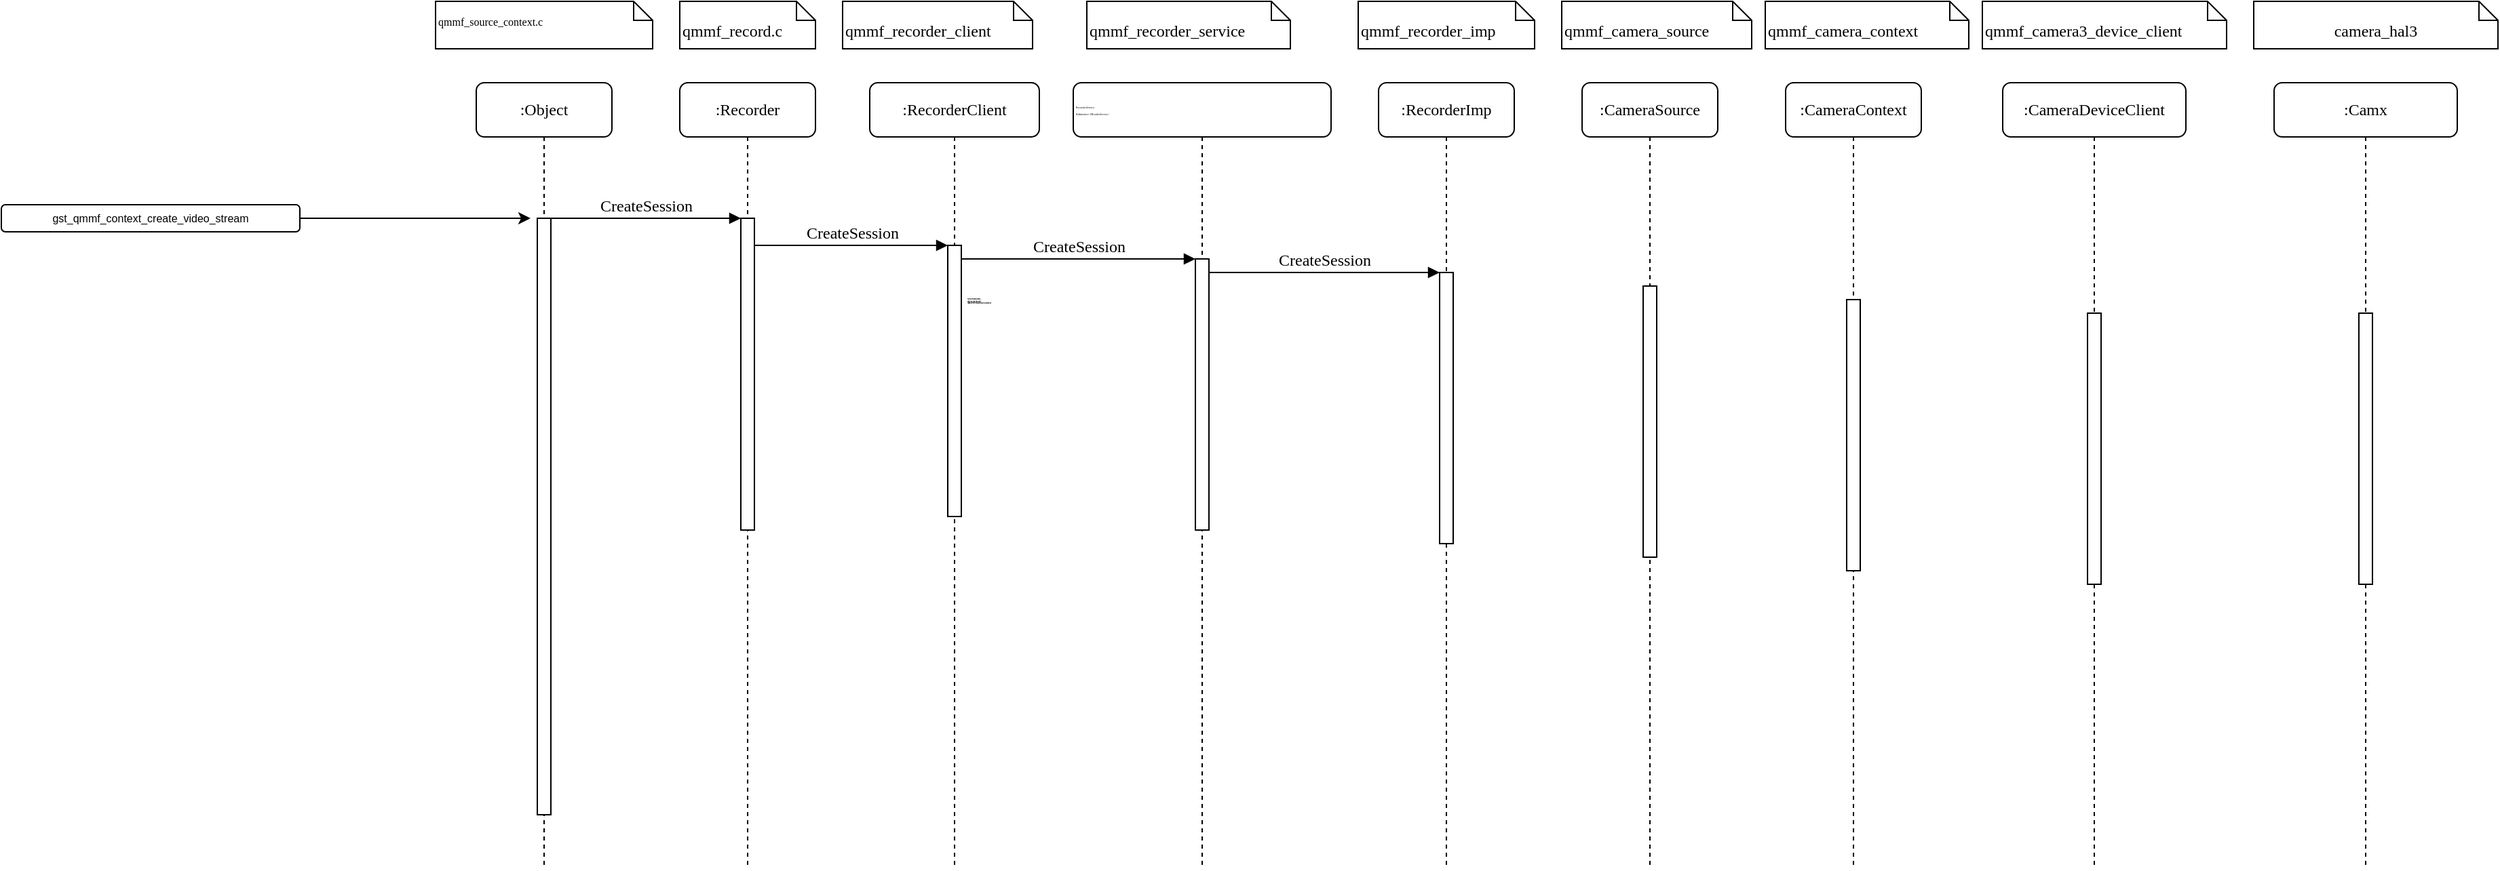 <mxfile version="20.8.23" type="github">
  <diagram name="Page-1" id="13e1069c-82ec-6db2-03f1-153e76fe0fe0">
    <mxGraphModel dx="2295" dy="648" grid="1" gridSize="10" guides="1" tooltips="1" connect="1" arrows="1" fold="1" page="1" pageScale="1" pageWidth="1100" pageHeight="850" background="none" math="0" shadow="0">
      <root>
        <mxCell id="0" />
        <mxCell id="1" parent="0" />
        <mxCell id="7baba1c4bc27f4b0-2" value=":Recorder" style="shape=umlLifeline;perimeter=lifelinePerimeter;whiteSpace=wrap;html=1;container=1;collapsible=0;recursiveResize=0;outlineConnect=0;rounded=1;shadow=0;comic=0;labelBackgroundColor=none;strokeWidth=1;fontFamily=Verdana;fontSize=12;align=center;" parent="1" vertex="1">
          <mxGeometry x="-30" y="90" width="100" height="580" as="geometry" />
        </mxCell>
        <mxCell id="7baba1c4bc27f4b0-10" value="" style="html=1;points=[];perimeter=orthogonalPerimeter;rounded=0;shadow=0;comic=0;labelBackgroundColor=none;strokeWidth=1;fontFamily=Verdana;fontSize=12;align=center;" parent="7baba1c4bc27f4b0-2" vertex="1">
          <mxGeometry x="45" y="100" width="10" height="230" as="geometry" />
        </mxCell>
        <mxCell id="7baba1c4bc27f4b0-3" value=":RecorderClient" style="shape=umlLifeline;perimeter=lifelinePerimeter;whiteSpace=wrap;html=1;container=1;collapsible=0;recursiveResize=0;outlineConnect=0;rounded=1;shadow=0;comic=0;labelBackgroundColor=none;strokeWidth=1;fontFamily=Verdana;fontSize=12;align=center;" parent="1" vertex="1">
          <mxGeometry x="110" y="90" width="125" height="580" as="geometry" />
        </mxCell>
        <mxCell id="7baba1c4bc27f4b0-13" value="" style="html=1;points=[];perimeter=orthogonalPerimeter;rounded=0;shadow=0;comic=0;labelBackgroundColor=none;strokeWidth=1;fontFamily=Verdana;fontSize=12;align=center;" parent="7baba1c4bc27f4b0-3" vertex="1">
          <mxGeometry x="57.5" y="120" width="10" height="200" as="geometry" />
        </mxCell>
        <mxCell id="7baba1c4bc27f4b0-4" value="&lt;p style=&quot;font-size: 2px;&quot;&gt;RecorderService:&lt;/p&gt;&lt;p style=&quot;font-size: 2px;&quot;&gt;BnInterface&amp;lt;IRcoiderService&amp;gt;&lt;/p&gt;" style="shape=umlLifeline;perimeter=lifelinePerimeter;whiteSpace=wrap;html=1;container=1;collapsible=0;recursiveResize=0;outlineConnect=0;rounded=1;shadow=0;comic=0;labelBackgroundColor=none;strokeWidth=1;fontFamily=Verdana;fontSize=2;align=left;" parent="1" vertex="1">
          <mxGeometry x="260" y="90" width="190" height="580" as="geometry" />
        </mxCell>
        <mxCell id="iy7BLxSKBUo0kFP7QP4m-6" value="" style="html=1;points=[];perimeter=orthogonalPerimeter;rounded=0;shadow=0;comic=0;labelBackgroundColor=none;strokeWidth=1;fontFamily=Verdana;fontSize=12;align=center;" parent="7baba1c4bc27f4b0-4" vertex="1">
          <mxGeometry x="90" y="130" width="10" height="200" as="geometry" />
        </mxCell>
        <mxCell id="iy7BLxSKBUo0kFP7QP4m-10" value="CreateSession" style="html=1;verticalAlign=bottom;endArrow=block;labelBackgroundColor=none;fontFamily=Verdana;fontSize=12;edgeStyle=elbowEdgeStyle;elbow=vertical;entryX=0;entryY=0;entryDx=0;entryDy=0;entryPerimeter=0;" parent="7baba1c4bc27f4b0-4" target="iy7BLxSKBUo0kFP7QP4m-9" edge="1">
          <mxGeometry relative="1" as="geometry">
            <mxPoint x="100" y="140" as="sourcePoint" />
            <Array as="points" />
            <mxPoint x="285" y="140" as="targetPoint" />
            <mxPoint as="offset" />
          </mxGeometry>
        </mxCell>
        <mxCell id="7baba1c4bc27f4b0-8" value=":Object" style="shape=umlLifeline;perimeter=lifelinePerimeter;whiteSpace=wrap;html=1;container=1;collapsible=0;recursiveResize=0;outlineConnect=0;rounded=1;shadow=0;comic=0;labelBackgroundColor=none;strokeWidth=1;fontFamily=Verdana;fontSize=12;align=center;" parent="1" vertex="1">
          <mxGeometry x="-180" y="90" width="100" height="580" as="geometry" />
        </mxCell>
        <mxCell id="7baba1c4bc27f4b0-9" value="" style="html=1;points=[];perimeter=orthogonalPerimeter;rounded=0;shadow=0;comic=0;labelBackgroundColor=none;strokeWidth=1;fontFamily=Verdana;fontSize=12;align=center;" parent="7baba1c4bc27f4b0-8" vertex="1">
          <mxGeometry x="45" y="100" width="10" height="440" as="geometry" />
        </mxCell>
        <mxCell id="7baba1c4bc27f4b0-17" value="CreateSession" style="html=1;verticalAlign=bottom;endArrow=block;labelBackgroundColor=none;fontFamily=Verdana;fontSize=12;edgeStyle=elbowEdgeStyle;elbow=vertical;" parent="1" source="7baba1c4bc27f4b0-13" edge="1">
          <mxGeometry x="0.003" relative="1" as="geometry">
            <mxPoint x="510" y="220" as="sourcePoint" />
            <Array as="points" />
            <mxPoint x="350" y="220" as="targetPoint" />
            <mxPoint as="offset" />
          </mxGeometry>
        </mxCell>
        <mxCell id="7baba1c4bc27f4b0-11" value="CreateSession" style="html=1;verticalAlign=bottom;endArrow=block;entryX=0;entryY=0;labelBackgroundColor=none;fontFamily=Verdana;fontSize=12;edgeStyle=elbowEdgeStyle;elbow=vertical;" parent="1" source="7baba1c4bc27f4b0-9" target="7baba1c4bc27f4b0-10" edge="1">
          <mxGeometry relative="1" as="geometry">
            <mxPoint x="220" y="190" as="sourcePoint" />
            <mxPoint as="offset" />
          </mxGeometry>
        </mxCell>
        <mxCell id="7baba1c4bc27f4b0-14" value="CreateSession" style="html=1;verticalAlign=bottom;endArrow=block;entryX=0;entryY=0;labelBackgroundColor=none;fontFamily=Verdana;fontSize=12;edgeStyle=elbowEdgeStyle;elbow=vertical;" parent="1" source="7baba1c4bc27f4b0-10" target="7baba1c4bc27f4b0-13" edge="1">
          <mxGeometry relative="1" as="geometry">
            <mxPoint x="370" y="200" as="sourcePoint" />
            <mxPoint as="offset" />
          </mxGeometry>
        </mxCell>
        <mxCell id="7baba1c4bc27f4b0-40" value="&lt;br&gt;qmmf_source_context.c" style="shape=note;whiteSpace=wrap;html=1;size=14;verticalAlign=top;align=left;spacingTop=-6;rounded=0;shadow=0;comic=0;labelBackgroundColor=none;strokeWidth=1;fontFamily=Verdana;fontSize=8;" parent="1" vertex="1">
          <mxGeometry x="-210" y="30" width="160" height="35" as="geometry" />
        </mxCell>
        <mxCell id="7baba1c4bc27f4b0-41" value="&lt;br&gt;qmmf_record.c" style="shape=note;whiteSpace=wrap;html=1;size=14;verticalAlign=top;align=left;spacingTop=-6;rounded=0;shadow=0;comic=0;labelBackgroundColor=none;strokeWidth=1;fontFamily=Verdana;fontSize=12" parent="1" vertex="1">
          <mxGeometry x="-30" y="30" width="100" height="35" as="geometry" />
        </mxCell>
        <mxCell id="7baba1c4bc27f4b0-42" value="&lt;br&gt;qmmf_recorder_client" style="shape=note;whiteSpace=wrap;html=1;size=14;verticalAlign=top;align=left;spacingTop=-6;rounded=0;shadow=0;comic=0;labelBackgroundColor=none;strokeWidth=1;fontFamily=Verdana;fontSize=12" parent="1" vertex="1">
          <mxGeometry x="90" y="30" width="140" height="35" as="geometry" />
        </mxCell>
        <mxCell id="7baba1c4bc27f4b0-43" value="&lt;br&gt;qmmf_recorder_imp" style="shape=note;whiteSpace=wrap;html=1;size=14;verticalAlign=top;align=left;spacingTop=-6;rounded=0;shadow=0;comic=0;labelBackgroundColor=none;strokeWidth=1;fontFamily=Verdana;fontSize=12" parent="1" vertex="1">
          <mxGeometry x="470" y="30" width="130" height="35" as="geometry" />
        </mxCell>
        <mxCell id="iy7BLxSKBUo0kFP7QP4m-2" value="" style="edgeStyle=orthogonalEdgeStyle;rounded=0;orthogonalLoop=1;jettySize=auto;html=1;fontSize=8;" parent="1" source="iy7BLxSKBUo0kFP7QP4m-1" edge="1">
          <mxGeometry relative="1" as="geometry">
            <mxPoint x="-140" y="190" as="targetPoint" />
          </mxGeometry>
        </mxCell>
        <mxCell id="iy7BLxSKBUo0kFP7QP4m-1" value="&lt;font style=&quot;font-size: 8px;&quot;&gt;gst_qmmf_context_create_video_stream&lt;/font&gt;" style="rounded=1;whiteSpace=wrap;html=1;fontSize=5;" parent="1" vertex="1">
          <mxGeometry x="-530" y="180" width="220" height="20" as="geometry" />
        </mxCell>
        <mxCell id="iy7BLxSKBUo0kFP7QP4m-7" value="&lt;br&gt;qmmf_recorder_service" style="shape=note;whiteSpace=wrap;html=1;size=14;verticalAlign=top;align=left;spacingTop=-6;rounded=0;shadow=0;comic=0;labelBackgroundColor=none;strokeWidth=1;fontFamily=Verdana;fontSize=12" parent="1" vertex="1">
          <mxGeometry x="270" y="30" width="150" height="35" as="geometry" />
        </mxCell>
        <mxCell id="iy7BLxSKBUo0kFP7QP4m-8" value=":RecorderImp" style="shape=umlLifeline;perimeter=lifelinePerimeter;whiteSpace=wrap;html=1;container=1;collapsible=0;recursiveResize=0;outlineConnect=0;rounded=1;shadow=0;comic=0;labelBackgroundColor=none;strokeWidth=1;fontFamily=Verdana;fontSize=12;align=center;" parent="1" vertex="1">
          <mxGeometry x="485" y="90" width="100" height="580" as="geometry" />
        </mxCell>
        <mxCell id="iy7BLxSKBUo0kFP7QP4m-9" value="" style="html=1;points=[];perimeter=orthogonalPerimeter;rounded=0;shadow=0;comic=0;labelBackgroundColor=none;strokeWidth=1;fontFamily=Verdana;fontSize=12;align=center;" parent="iy7BLxSKBUo0kFP7QP4m-8" vertex="1">
          <mxGeometry x="45" y="140" width="10" height="200" as="geometry" />
        </mxCell>
        <mxCell id="iy7BLxSKBUo0kFP7QP4m-14" value="&lt;br&gt;qmmf_camera_source" style="shape=note;whiteSpace=wrap;html=1;size=14;verticalAlign=top;align=left;spacingTop=-6;rounded=0;shadow=0;comic=0;labelBackgroundColor=none;strokeWidth=1;fontFamily=Verdana;fontSize=12" parent="1" vertex="1">
          <mxGeometry x="620" y="30" width="140" height="35" as="geometry" />
        </mxCell>
        <mxCell id="iy7BLxSKBUo0kFP7QP4m-15" value=":CameraSource" style="shape=umlLifeline;perimeter=lifelinePerimeter;whiteSpace=wrap;html=1;container=1;collapsible=0;recursiveResize=0;outlineConnect=0;rounded=1;shadow=0;comic=0;labelBackgroundColor=none;strokeWidth=1;fontFamily=Verdana;fontSize=12;align=center;" parent="1" vertex="1">
          <mxGeometry x="635" y="90" width="100" height="580" as="geometry" />
        </mxCell>
        <mxCell id="iy7BLxSKBUo0kFP7QP4m-16" value="" style="html=1;points=[];perimeter=orthogonalPerimeter;rounded=0;shadow=0;comic=0;labelBackgroundColor=none;strokeWidth=1;fontFamily=Verdana;fontSize=12;align=center;" parent="iy7BLxSKBUo0kFP7QP4m-15" vertex="1">
          <mxGeometry x="45" y="150" width="10" height="200" as="geometry" />
        </mxCell>
        <mxCell id="iy7BLxSKBUo0kFP7QP4m-19" value="&lt;br&gt;qmmf_camera_context" style="shape=note;whiteSpace=wrap;html=1;size=14;verticalAlign=top;align=left;spacingTop=-6;rounded=0;shadow=0;comic=0;labelBackgroundColor=none;strokeWidth=1;fontFamily=Verdana;fontSize=12" parent="1" vertex="1">
          <mxGeometry x="770" y="30" width="150" height="35" as="geometry" />
        </mxCell>
        <mxCell id="iy7BLxSKBUo0kFP7QP4m-20" value=":CameraContext" style="shape=umlLifeline;perimeter=lifelinePerimeter;whiteSpace=wrap;html=1;container=1;collapsible=0;recursiveResize=0;outlineConnect=0;rounded=1;shadow=0;comic=0;labelBackgroundColor=none;strokeWidth=1;fontFamily=Verdana;fontSize=12;align=center;" parent="1" vertex="1">
          <mxGeometry x="785" y="90" width="100" height="580" as="geometry" />
        </mxCell>
        <mxCell id="iy7BLxSKBUo0kFP7QP4m-21" value="" style="html=1;points=[];perimeter=orthogonalPerimeter;rounded=0;shadow=0;comic=0;labelBackgroundColor=none;strokeWidth=1;fontFamily=Verdana;fontSize=12;align=center;" parent="iy7BLxSKBUo0kFP7QP4m-20" vertex="1">
          <mxGeometry x="45" y="160" width="10" height="200" as="geometry" />
        </mxCell>
        <mxCell id="iy7BLxSKBUo0kFP7QP4m-27" value="&lt;br&gt;qmmf_camera3_device_client" style="shape=note;whiteSpace=wrap;html=1;size=14;verticalAlign=top;align=left;spacingTop=-6;rounded=0;shadow=0;comic=0;labelBackgroundColor=none;strokeWidth=1;fontFamily=Verdana;fontSize=12" parent="1" vertex="1">
          <mxGeometry x="930" y="30" width="180" height="35" as="geometry" />
        </mxCell>
        <mxCell id="iy7BLxSKBUo0kFP7QP4m-28" value=":CameraDeviceClient" style="shape=umlLifeline;perimeter=lifelinePerimeter;whiteSpace=wrap;html=1;container=1;collapsible=0;recursiveResize=0;outlineConnect=0;rounded=1;shadow=0;comic=0;labelBackgroundColor=none;strokeWidth=1;fontFamily=Verdana;fontSize=12;align=center;" parent="1" vertex="1">
          <mxGeometry x="945" y="90" width="135" height="580" as="geometry" />
        </mxCell>
        <mxCell id="iy7BLxSKBUo0kFP7QP4m-29" value="" style="html=1;points=[];perimeter=orthogonalPerimeter;rounded=0;shadow=0;comic=0;labelBackgroundColor=none;strokeWidth=1;fontFamily=Verdana;fontSize=12;align=center;" parent="iy7BLxSKBUo0kFP7QP4m-28" vertex="1">
          <mxGeometry x="62.5" y="170" width="10" height="200" as="geometry" />
        </mxCell>
        <mxCell id="iy7BLxSKBUo0kFP7QP4m-31" value="&lt;br&gt;camera_hal3" style="shape=note;whiteSpace=wrap;html=1;size=14;verticalAlign=top;align=center;spacingTop=-6;rounded=0;shadow=0;comic=0;labelBackgroundColor=none;strokeWidth=1;fontFamily=Verdana;fontSize=12" parent="1" vertex="1">
          <mxGeometry x="1130" y="30" width="180" height="35" as="geometry" />
        </mxCell>
        <mxCell id="iy7BLxSKBUo0kFP7QP4m-32" value=":Camx" style="shape=umlLifeline;perimeter=lifelinePerimeter;whiteSpace=wrap;html=1;container=1;collapsible=0;recursiveResize=0;outlineConnect=0;rounded=1;shadow=0;comic=0;labelBackgroundColor=none;strokeWidth=1;fontFamily=Verdana;fontSize=12;align=center;" parent="1" vertex="1">
          <mxGeometry x="1145" y="90" width="135" height="580" as="geometry" />
        </mxCell>
        <mxCell id="iy7BLxSKBUo0kFP7QP4m-33" value="" style="html=1;points=[];perimeter=orthogonalPerimeter;rounded=0;shadow=0;comic=0;labelBackgroundColor=none;strokeWidth=1;fontFamily=Verdana;fontSize=12;align=center;" parent="iy7BLxSKBUo0kFP7QP4m-32" vertex="1">
          <mxGeometry x="62.5" y="170" width="10" height="200" as="geometry" />
        </mxCell>
        <mxCell id="vPmuzrURpGea25qz0iFI-11" value="ssessions_&lt;br&gt;保存所有的session" style="text;html=1;align=left;verticalAlign=middle;resizable=0;points=[];autosize=1;strokeColor=none;fillColor=none;fontSize=2;fontStyle=1" vertex="1" parent="1">
          <mxGeometry x="180" y="230" width="130" height="40" as="geometry" />
        </mxCell>
      </root>
    </mxGraphModel>
  </diagram>
</mxfile>
